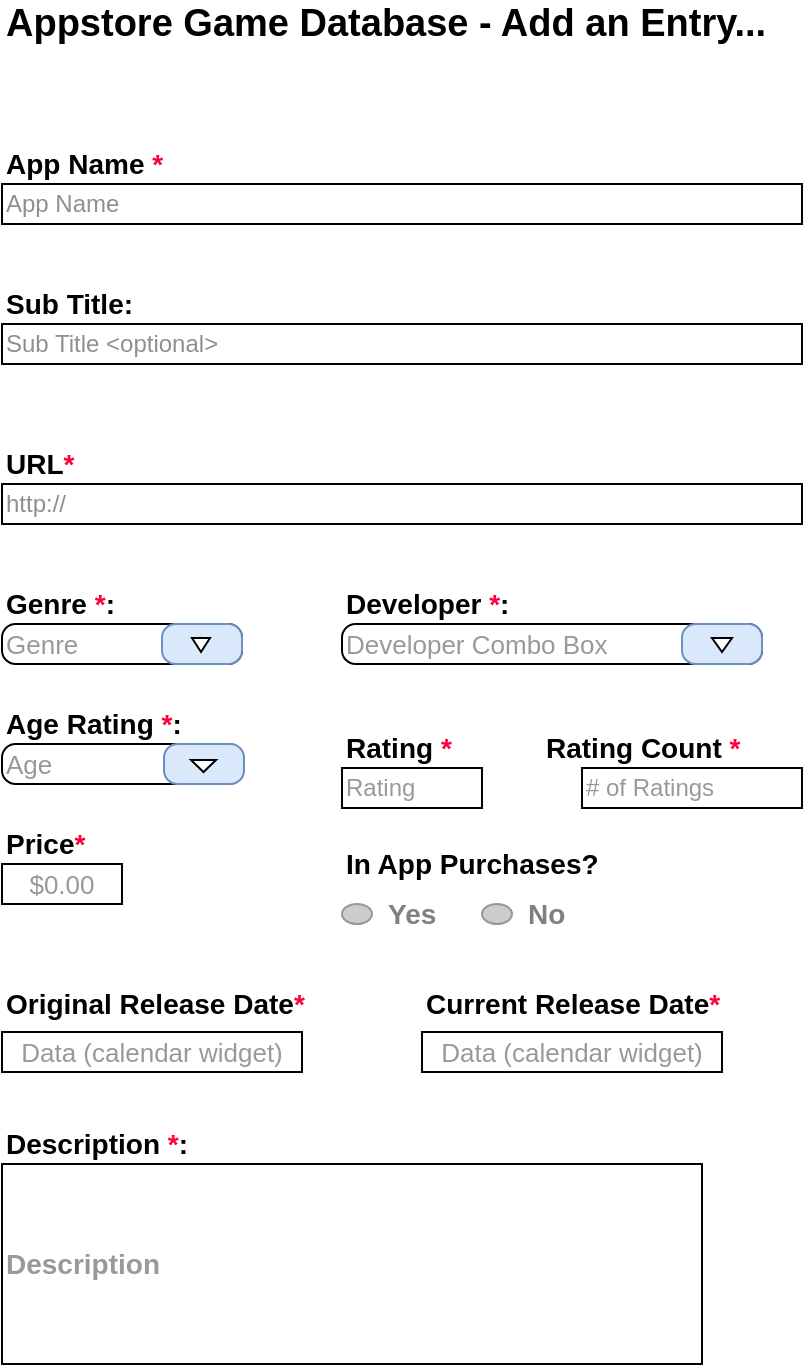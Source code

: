 <mxfile version="13.6.0" type="device"><diagram id="YOKl27aiZQDyeqiwJx7z" name="Page-1"><mxGraphModel dx="700" dy="1025" grid="1" gridSize="10" guides="1" tooltips="1" connect="1" arrows="1" fold="1" page="1" pageScale="1" pageWidth="850" pageHeight="1100" math="0" shadow="0"><root><mxCell id="0"/><mxCell id="1" parent="0"/><mxCell id="r1SUuetNj2v25DP7XvZr-1" value="&lt;b&gt;&lt;font style=&quot;font-size: 19px&quot;&gt;Appstore Game Database - Add an Entry...&lt;/font&gt;&lt;/b&gt;" style="text;html=1;strokeColor=none;fillColor=none;align=left;verticalAlign=middle;whiteSpace=wrap;rounded=0;" parent="1" vertex="1"><mxGeometry x="120" y="120" width="390" height="20" as="geometry"/></mxCell><mxCell id="r1SUuetNj2v25DP7XvZr-2" value="&lt;b&gt;&lt;font style=&quot;font-size: 14px&quot;&gt;App Name&amp;nbsp;&lt;font color=&quot;#ff003c&quot;&gt;*&lt;/font&gt;&lt;/font&gt;&lt;/b&gt;" style="text;html=1;strokeColor=none;fillColor=none;align=left;verticalAlign=middle;whiteSpace=wrap;rounded=0;" parent="1" vertex="1"><mxGeometry x="120" y="190" width="110" height="20" as="geometry"/></mxCell><mxCell id="r1SUuetNj2v25DP7XvZr-3" value="&lt;font color=&quot;#8f8f8f&quot;&gt;App Name&lt;/font&gt;" style="rounded=0;whiteSpace=wrap;html=1;align=left;" parent="1" vertex="1"><mxGeometry x="120" y="210" width="400" height="20" as="geometry"/></mxCell><mxCell id="r1SUuetNj2v25DP7XvZr-4" value="&lt;b&gt;&lt;font style=&quot;font-size: 14px&quot;&gt;Sub Title:&lt;/font&gt;&lt;/b&gt;" style="text;html=1;strokeColor=none;fillColor=none;align=left;verticalAlign=middle;whiteSpace=wrap;rounded=0;" parent="1" vertex="1"><mxGeometry x="120" y="260" width="110" height="20" as="geometry"/></mxCell><mxCell id="r1SUuetNj2v25DP7XvZr-5" value="&lt;font color=&quot;#8f8f8f&quot;&gt;Sub Title &amp;lt;optional&amp;gt;&lt;/font&gt;" style="rounded=0;whiteSpace=wrap;html=1;align=left;" parent="1" vertex="1"><mxGeometry x="120" y="280" width="400" height="20" as="geometry"/></mxCell><mxCell id="r1SUuetNj2v25DP7XvZr-6" value="&lt;b&gt;&lt;font style=&quot;font-size: 14px&quot;&gt;URL&lt;font color=&quot;#ff003c&quot;&gt;*&lt;/font&gt;&lt;/font&gt;&lt;/b&gt;" style="text;html=1;strokeColor=none;fillColor=none;align=left;verticalAlign=middle;whiteSpace=wrap;rounded=0;" parent="1" vertex="1"><mxGeometry x="120" y="340" width="110" height="20" as="geometry"/></mxCell><mxCell id="r1SUuetNj2v25DP7XvZr-8" value="&lt;font color=&quot;#8f8f8f&quot;&gt;http://&lt;/font&gt;" style="rounded=0;whiteSpace=wrap;html=1;align=left;" parent="1" vertex="1"><mxGeometry x="120" y="360" width="400" height="20" as="geometry"/></mxCell><mxCell id="r1SUuetNj2v25DP7XvZr-9" value="&lt;b&gt;&lt;font style=&quot;font-size: 14px&quot;&gt;Genre&amp;nbsp;&lt;font color=&quot;#ff003c&quot;&gt;*&lt;/font&gt;:&lt;/font&gt;&lt;/b&gt;" style="text;html=1;strokeColor=none;fillColor=none;align=left;verticalAlign=middle;whiteSpace=wrap;rounded=0;" parent="1" vertex="1"><mxGeometry x="120" y="410" width="110" height="20" as="geometry"/></mxCell><mxCell id="r1SUuetNj2v25DP7XvZr-10" value="&lt;b&gt;&lt;font style=&quot;font-size: 14px&quot;&gt;Age Rating&amp;nbsp;&lt;font color=&quot;#ff003c&quot;&gt;*&lt;/font&gt;:&lt;/font&gt;&lt;/b&gt;" style="text;html=1;strokeColor=none;fillColor=none;align=left;verticalAlign=middle;whiteSpace=wrap;rounded=0;" parent="1" vertex="1"><mxGeometry x="120" y="470" width="110" height="20" as="geometry"/></mxCell><mxCell id="MNrqtYDqdPFMW06t1jNF-1" value="&lt;font style=&quot;font-size: 13px&quot; color=&quot;#999999&quot;&gt;Genre&lt;/font&gt;" style="rounded=1;whiteSpace=wrap;html=1;arcSize=34;align=left;" vertex="1" parent="1"><mxGeometry x="120" y="430" width="120" height="20" as="geometry"/></mxCell><mxCell id="MNrqtYDqdPFMW06t1jNF-2" value="&lt;font style=&quot;font-size: 13px&quot; color=&quot;#999999&quot;&gt;Age&lt;/font&gt;" style="rounded=1;whiteSpace=wrap;html=1;arcSize=34;align=left;" vertex="1" parent="1"><mxGeometry x="120" y="490" width="120" height="20" as="geometry"/></mxCell><mxCell id="MNrqtYDqdPFMW06t1jNF-4" value="&lt;b&gt;&lt;font style=&quot;font-size: 14px&quot;&gt;Price&lt;font color=&quot;#ff003c&quot;&gt;*&lt;/font&gt;&lt;/font&gt;&lt;/b&gt;" style="text;html=1;strokeColor=none;fillColor=none;align=left;verticalAlign=middle;whiteSpace=wrap;rounded=0;" vertex="1" parent="1"><mxGeometry x="120" y="530" width="110" height="20" as="geometry"/></mxCell><mxCell id="MNrqtYDqdPFMW06t1jNF-5" value="&lt;font style=&quot;font-size: 13px&quot; color=&quot;#999999&quot;&gt;$0.00&lt;/font&gt;" style="rounded=1;whiteSpace=wrap;html=1;arcSize=0;" vertex="1" parent="1"><mxGeometry x="120" y="550" width="60" height="20" as="geometry"/></mxCell><mxCell id="MNrqtYDqdPFMW06t1jNF-6" value="&lt;font style=&quot;font-size: 13px&quot; color=&quot;#999999&quot;&gt;Developer Combo Box&lt;/font&gt;" style="rounded=1;whiteSpace=wrap;html=1;arcSize=34;align=left;" vertex="1" parent="1"><mxGeometry x="290" y="430" width="210" height="20" as="geometry"/></mxCell><mxCell id="MNrqtYDqdPFMW06t1jNF-7" value="&lt;b&gt;&lt;font style=&quot;font-size: 14px&quot;&gt;Developer&amp;nbsp;&lt;font color=&quot;#ff003c&quot;&gt;*&lt;/font&gt;:&lt;/font&gt;&lt;/b&gt;" style="text;html=1;strokeColor=none;fillColor=none;align=left;verticalAlign=middle;whiteSpace=wrap;rounded=0;" vertex="1" parent="1"><mxGeometry x="290" y="410" width="110" height="20" as="geometry"/></mxCell><mxCell id="MNrqtYDqdPFMW06t1jNF-9" value="&lt;b&gt;&lt;font style=&quot;font-size: 14px&quot;&gt;Rating&amp;nbsp;&lt;font color=&quot;#ff003c&quot;&gt;*&lt;/font&gt;&lt;/font&gt;&lt;/b&gt;" style="text;html=1;strokeColor=none;fillColor=none;align=left;verticalAlign=middle;whiteSpace=wrap;rounded=0;" vertex="1" parent="1"><mxGeometry x="290" y="482" width="110" height="20" as="geometry"/></mxCell><mxCell id="MNrqtYDqdPFMW06t1jNF-10" value="&lt;font color=&quot;#999999&quot;&gt;Rating&lt;/font&gt;" style="rounded=1;whiteSpace=wrap;html=1;arcSize=0;align=left;" vertex="1" parent="1"><mxGeometry x="290" y="502" width="70" height="20" as="geometry"/></mxCell><mxCell id="MNrqtYDqdPFMW06t1jNF-11" value="&lt;b&gt;&lt;font style=&quot;font-size: 14px&quot;&gt;Rating Count&amp;nbsp;&lt;font color=&quot;#ff003c&quot;&gt;*&lt;/font&gt;&lt;/font&gt;&lt;/b&gt;" style="text;html=1;strokeColor=none;fillColor=none;align=left;verticalAlign=middle;whiteSpace=wrap;rounded=0;" vertex="1" parent="1"><mxGeometry x="390" y="482" width="110" height="20" as="geometry"/></mxCell><mxCell id="MNrqtYDqdPFMW06t1jNF-12" value="&lt;font color=&quot;#999999&quot;&gt;# of Ratings&lt;/font&gt;" style="rounded=1;whiteSpace=wrap;html=1;arcSize=0;align=left;" vertex="1" parent="1"><mxGeometry x="410" y="502" width="110" height="20" as="geometry"/></mxCell><mxCell id="MNrqtYDqdPFMW06t1jNF-13" value="&lt;span style=&quot;font-size: 14px&quot;&gt;&lt;b&gt;In App Purchases?&lt;/b&gt;&lt;/span&gt;" style="text;html=1;strokeColor=none;fillColor=none;align=left;verticalAlign=middle;whiteSpace=wrap;rounded=0;" vertex="1" parent="1"><mxGeometry x="290" y="540" width="130" height="20" as="geometry"/></mxCell><mxCell id="MNrqtYDqdPFMW06t1jNF-15" value="&lt;b&gt;&lt;font style=&quot;font-size: 14px&quot;&gt;Original Release Date&lt;font color=&quot;#ff003c&quot;&gt;*&lt;/font&gt;&lt;/font&gt;&lt;/b&gt;" style="text;html=1;strokeColor=none;fillColor=none;align=left;verticalAlign=middle;whiteSpace=wrap;rounded=0;" vertex="1" parent="1"><mxGeometry x="120" y="610" width="160" height="20" as="geometry"/></mxCell><mxCell id="MNrqtYDqdPFMW06t1jNF-16" value="&lt;font color=&quot;#999999&quot;&gt;&lt;span style=&quot;font-size: 13px&quot;&gt;Data (calendar widget)&lt;/span&gt;&lt;/font&gt;" style="rounded=1;whiteSpace=wrap;html=1;arcSize=0;" vertex="1" parent="1"><mxGeometry x="120" y="634" width="150" height="20" as="geometry"/></mxCell><mxCell id="MNrqtYDqdPFMW06t1jNF-17" value="&lt;b&gt;&lt;font style=&quot;font-size: 14px&quot;&gt;Current Release Date&lt;font color=&quot;#ff003c&quot;&gt;*&lt;/font&gt;&lt;/font&gt;&lt;/b&gt;" style="text;html=1;strokeColor=none;fillColor=none;align=left;verticalAlign=middle;whiteSpace=wrap;rounded=0;" vertex="1" parent="1"><mxGeometry x="330" y="610" width="160" height="20" as="geometry"/></mxCell><mxCell id="MNrqtYDqdPFMW06t1jNF-18" value="&lt;font color=&quot;#999999&quot;&gt;&lt;span style=&quot;font-size: 13px&quot;&gt;Data (calendar widget)&lt;/span&gt;&lt;/font&gt;" style="rounded=1;whiteSpace=wrap;html=1;arcSize=0;" vertex="1" parent="1"><mxGeometry x="330" y="634" width="150" height="20" as="geometry"/></mxCell><mxCell id="MNrqtYDqdPFMW06t1jNF-19" value="&lt;b&gt;&lt;font style=&quot;font-size: 14px&quot;&gt;Description&amp;nbsp;&lt;font color=&quot;#ff003c&quot;&gt;*&lt;/font&gt;:&lt;/font&gt;&lt;/b&gt;" style="text;html=1;strokeColor=none;fillColor=none;align=left;verticalAlign=middle;whiteSpace=wrap;rounded=0;" vertex="1" parent="1"><mxGeometry x="120" y="680" width="160" height="20" as="geometry"/></mxCell><mxCell id="MNrqtYDqdPFMW06t1jNF-20" value="&lt;font color=&quot;#999999&quot; size=&quot;1&quot;&gt;&lt;b style=&quot;font-size: 14px&quot;&gt;Description&lt;/b&gt;&lt;/font&gt;" style="rounded=0;whiteSpace=wrap;html=1;align=left;" vertex="1" parent="1"><mxGeometry x="120" y="700" width="350" height="100" as="geometry"/></mxCell><mxCell id="MNrqtYDqdPFMW06t1jNF-21" value="" style="rounded=1;whiteSpace=wrap;html=1;arcSize=34;fillColor=#dae8fc;strokeColor=#6c8ebf;" vertex="1" parent="1"><mxGeometry x="200" y="430" width="40" height="20" as="geometry"/></mxCell><mxCell id="MNrqtYDqdPFMW06t1jNF-23" value="" style="html=1;shadow=0;dashed=0;align=center;verticalAlign=middle;shape=mxgraph.arrows2.arrow;dy=1;dx=41.99;direction=south;notch=0;" vertex="1" parent="1"><mxGeometry x="215" y="437" width="9" height="7" as="geometry"/></mxCell><mxCell id="MNrqtYDqdPFMW06t1jNF-25" value="" style="rounded=1;whiteSpace=wrap;html=1;arcSize=34;fillColor=#dae8fc;strokeColor=#6c8ebf;" vertex="1" parent="1"><mxGeometry x="460" y="430" width="40" height="20" as="geometry"/></mxCell><mxCell id="MNrqtYDqdPFMW06t1jNF-28" value="" style="rounded=1;whiteSpace=wrap;html=1;arcSize=34;fillColor=#dae8fc;strokeColor=#6c8ebf;" vertex="1" parent="1"><mxGeometry x="201" y="490" width="40" height="20" as="geometry"/></mxCell><mxCell id="MNrqtYDqdPFMW06t1jNF-30" value="" style="html=1;shadow=0;dashed=0;align=center;verticalAlign=middle;shape=mxgraph.arrows2.arrow;dy=1;dx=41.99;direction=south;notch=0;" vertex="1" parent="1"><mxGeometry x="475" y="437" width="10" height="7" as="geometry"/></mxCell><mxCell id="MNrqtYDqdPFMW06t1jNF-38" value="" style="html=1;shadow=0;dashed=0;align=center;verticalAlign=middle;shape=mxgraph.arrows2.arrow;dy=1;dx=41.99;direction=south;notch=0;" vertex="1" parent="1"><mxGeometry x="214.5" y="498" width="12.5" height="6" as="geometry"/></mxCell><mxCell id="MNrqtYDqdPFMW06t1jNF-39" value="" style="ellipse;whiteSpace=wrap;html=1;fillColor=#CCCCCC;strokeColor=#999999;" vertex="1" parent="1"><mxGeometry x="290" y="570" width="15" height="10" as="geometry"/></mxCell><mxCell id="MNrqtYDqdPFMW06t1jNF-40" value="&lt;span style=&quot;font-size: 14px&quot;&gt;&lt;b&gt;&lt;font color=&quot;#808080&quot;&gt;Yes&lt;/font&gt;&lt;/b&gt;&lt;/span&gt;" style="text;html=1;strokeColor=none;fillColor=none;align=left;verticalAlign=middle;whiteSpace=wrap;rounded=0;" vertex="1" parent="1"><mxGeometry x="311" y="565" width="29" height="20" as="geometry"/></mxCell><mxCell id="MNrqtYDqdPFMW06t1jNF-41" value="" style="ellipse;whiteSpace=wrap;html=1;fillColor=#CCCCCC;strokeColor=#999999;" vertex="1" parent="1"><mxGeometry x="360" y="570" width="15" height="10" as="geometry"/></mxCell><mxCell id="MNrqtYDqdPFMW06t1jNF-43" value="&lt;font color=&quot;#808080&quot;&gt;&lt;span style=&quot;font-size: 14px&quot;&gt;&lt;b&gt;No&lt;/b&gt;&lt;/span&gt;&lt;/font&gt;" style="text;html=1;strokeColor=none;fillColor=none;align=left;verticalAlign=middle;whiteSpace=wrap;rounded=0;" vertex="1" parent="1"><mxGeometry x="381" y="565" width="29" height="20" as="geometry"/></mxCell></root></mxGraphModel></diagram></mxfile>